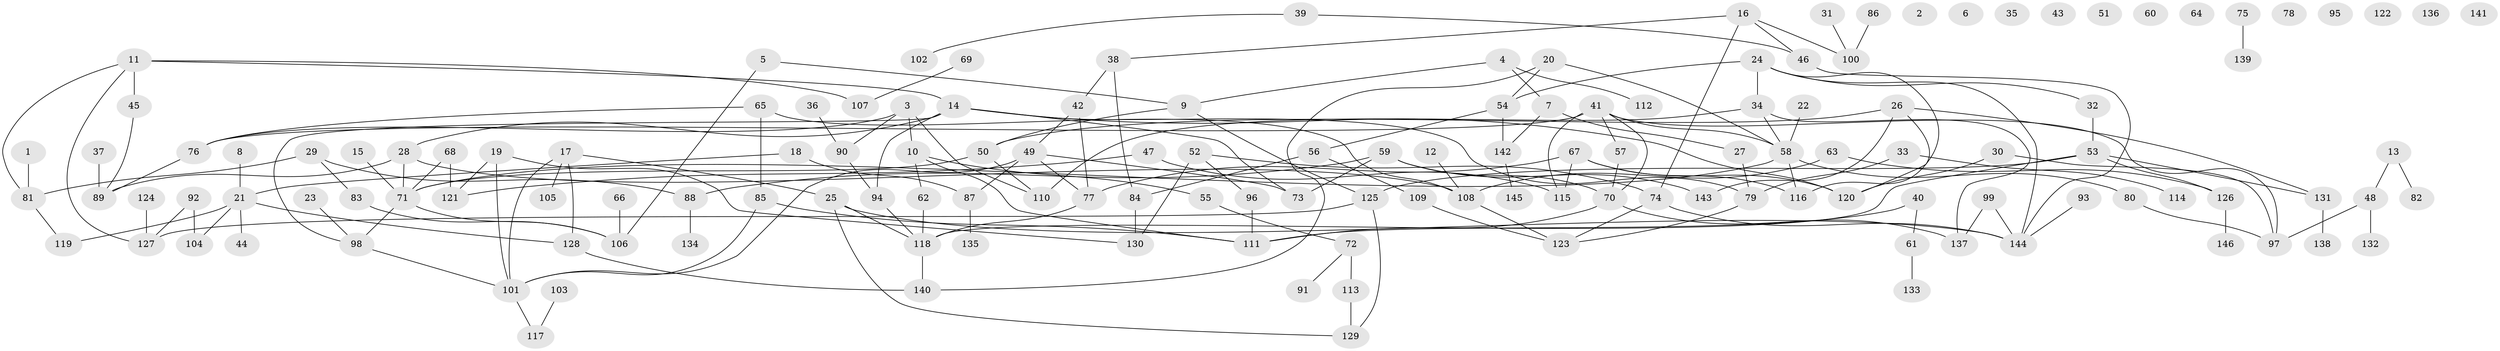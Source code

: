 // coarse degree distribution, {9: 0.013157894736842105, 5: 0.14473684210526316, 3: 0.21052631578947367, 4: 0.15789473684210525, 6: 0.07894736842105263, 7: 0.039473684210526314, 2: 0.21052631578947367, 1: 0.14473684210526316}
// Generated by graph-tools (version 1.1) at 2025/35/03/04/25 23:35:47]
// undirected, 146 vertices, 189 edges
graph export_dot {
  node [color=gray90,style=filled];
  1;
  2;
  3;
  4;
  5;
  6;
  7;
  8;
  9;
  10;
  11;
  12;
  13;
  14;
  15;
  16;
  17;
  18;
  19;
  20;
  21;
  22;
  23;
  24;
  25;
  26;
  27;
  28;
  29;
  30;
  31;
  32;
  33;
  34;
  35;
  36;
  37;
  38;
  39;
  40;
  41;
  42;
  43;
  44;
  45;
  46;
  47;
  48;
  49;
  50;
  51;
  52;
  53;
  54;
  55;
  56;
  57;
  58;
  59;
  60;
  61;
  62;
  63;
  64;
  65;
  66;
  67;
  68;
  69;
  70;
  71;
  72;
  73;
  74;
  75;
  76;
  77;
  78;
  79;
  80;
  81;
  82;
  83;
  84;
  85;
  86;
  87;
  88;
  89;
  90;
  91;
  92;
  93;
  94;
  95;
  96;
  97;
  98;
  99;
  100;
  101;
  102;
  103;
  104;
  105;
  106;
  107;
  108;
  109;
  110;
  111;
  112;
  113;
  114;
  115;
  116;
  117;
  118;
  119;
  120;
  121;
  122;
  123;
  124;
  125;
  126;
  127;
  128;
  129;
  130;
  131;
  132;
  133;
  134;
  135;
  136;
  137;
  138;
  139;
  140;
  141;
  142;
  143;
  144;
  145;
  146;
  1 -- 81;
  3 -- 10;
  3 -- 76;
  3 -- 90;
  3 -- 110;
  4 -- 7;
  4 -- 9;
  4 -- 112;
  5 -- 9;
  5 -- 106;
  7 -- 27;
  7 -- 142;
  8 -- 21;
  9 -- 50;
  9 -- 125;
  10 -- 55;
  10 -- 62;
  10 -- 111;
  11 -- 14;
  11 -- 45;
  11 -- 81;
  11 -- 107;
  11 -- 127;
  12 -- 108;
  13 -- 48;
  13 -- 82;
  14 -- 28;
  14 -- 73;
  14 -- 79;
  14 -- 94;
  14 -- 98;
  14 -- 120;
  15 -- 71;
  16 -- 38;
  16 -- 46;
  16 -- 74;
  16 -- 100;
  17 -- 25;
  17 -- 101;
  17 -- 105;
  17 -- 128;
  18 -- 21;
  18 -- 87;
  19 -- 101;
  19 -- 121;
  19 -- 130;
  20 -- 54;
  20 -- 58;
  20 -- 140;
  21 -- 44;
  21 -- 104;
  21 -- 119;
  21 -- 128;
  22 -- 58;
  23 -- 98;
  24 -- 32;
  24 -- 34;
  24 -- 54;
  24 -- 116;
  24 -- 144;
  25 -- 118;
  25 -- 129;
  25 -- 144;
  26 -- 50;
  26 -- 120;
  26 -- 131;
  26 -- 143;
  27 -- 79;
  28 -- 71;
  28 -- 89;
  28 -- 108;
  29 -- 81;
  29 -- 83;
  29 -- 88;
  30 -- 97;
  30 -- 120;
  31 -- 100;
  32 -- 53;
  33 -- 79;
  33 -- 114;
  34 -- 58;
  34 -- 110;
  34 -- 137;
  36 -- 90;
  37 -- 89;
  38 -- 42;
  38 -- 84;
  39 -- 46;
  39 -- 102;
  40 -- 61;
  40 -- 111;
  41 -- 57;
  41 -- 58;
  41 -- 70;
  41 -- 76;
  41 -- 97;
  41 -- 115;
  42 -- 49;
  42 -- 77;
  45 -- 89;
  46 -- 144;
  47 -- 115;
  47 -- 121;
  48 -- 97;
  48 -- 132;
  49 -- 73;
  49 -- 77;
  49 -- 87;
  49 -- 101;
  50 -- 71;
  50 -- 110;
  52 -- 74;
  52 -- 96;
  52 -- 130;
  53 -- 118;
  53 -- 125;
  53 -- 126;
  53 -- 131;
  54 -- 56;
  54 -- 142;
  55 -- 72;
  56 -- 84;
  56 -- 109;
  57 -- 70;
  58 -- 71;
  58 -- 80;
  58 -- 116;
  59 -- 70;
  59 -- 73;
  59 -- 88;
  59 -- 143;
  61 -- 133;
  62 -- 118;
  63 -- 108;
  63 -- 126;
  65 -- 76;
  65 -- 85;
  65 -- 108;
  66 -- 106;
  67 -- 77;
  67 -- 115;
  67 -- 116;
  67 -- 120;
  68 -- 71;
  68 -- 121;
  69 -- 107;
  70 -- 111;
  70 -- 137;
  71 -- 98;
  71 -- 106;
  72 -- 91;
  72 -- 113;
  74 -- 123;
  74 -- 144;
  75 -- 139;
  76 -- 89;
  77 -- 118;
  79 -- 123;
  80 -- 97;
  81 -- 119;
  83 -- 106;
  84 -- 130;
  85 -- 101;
  85 -- 111;
  86 -- 100;
  87 -- 135;
  88 -- 134;
  90 -- 94;
  92 -- 104;
  92 -- 127;
  93 -- 144;
  94 -- 118;
  96 -- 111;
  98 -- 101;
  99 -- 137;
  99 -- 144;
  101 -- 117;
  103 -- 117;
  108 -- 123;
  109 -- 123;
  113 -- 129;
  118 -- 140;
  124 -- 127;
  125 -- 127;
  125 -- 129;
  126 -- 146;
  128 -- 140;
  131 -- 138;
  142 -- 145;
}
